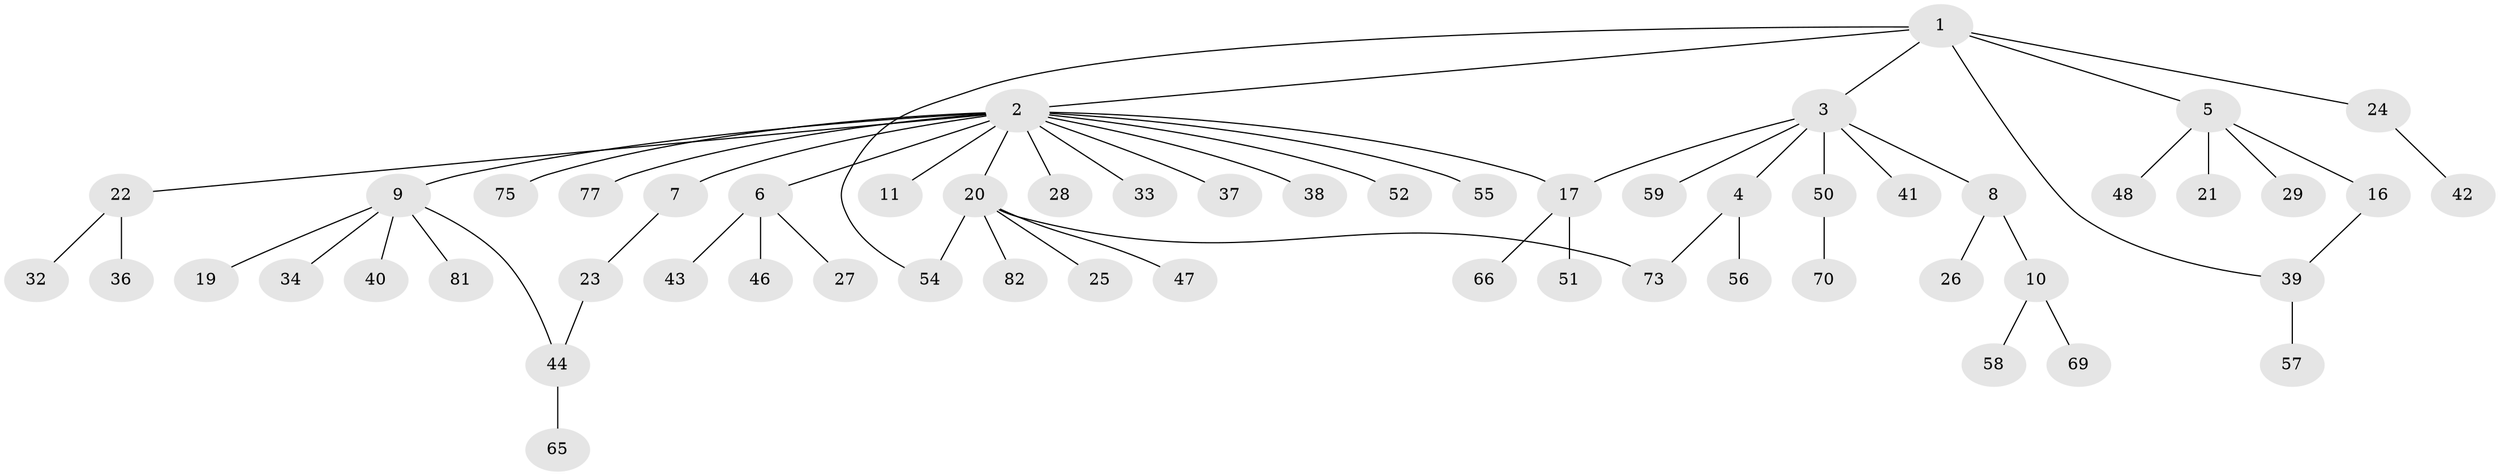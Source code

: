 // original degree distribution, {7: 0.024390243902439025, 17: 0.012195121951219513, 8: 0.012195121951219513, 4: 0.08536585365853659, 3: 0.07317073170731707, 2: 0.21951219512195122, 1: 0.5609756097560976, 5: 0.012195121951219513}
// Generated by graph-tools (version 1.1) at 2025/41/03/06/25 10:41:47]
// undirected, 57 vertices, 61 edges
graph export_dot {
graph [start="1"]
  node [color=gray90,style=filled];
  1 [super="+64"];
  2 [super="+71"];
  3 [super="+18"];
  4 [super="+74"];
  5 [super="+15"];
  6 [super="+13"];
  7;
  8 [super="+12"];
  9 [super="+35"];
  10 [super="+14"];
  11;
  16 [super="+72"];
  17 [super="+31"];
  19;
  20 [super="+63"];
  21;
  22 [super="+79"];
  23 [super="+30"];
  24 [super="+53"];
  25 [super="+49"];
  26;
  27;
  28;
  29;
  32;
  33;
  34 [super="+78"];
  36;
  37;
  38;
  39 [super="+62"];
  40;
  41;
  42;
  43;
  44 [super="+45"];
  46;
  47 [super="+61"];
  48;
  50 [super="+68"];
  51 [super="+67"];
  52 [super="+60"];
  54;
  55;
  56 [super="+80"];
  57;
  58;
  59;
  65;
  66;
  69;
  70;
  73 [super="+76"];
  75;
  77;
  81;
  82;
  1 -- 2;
  1 -- 3;
  1 -- 5;
  1 -- 24;
  1 -- 39;
  1 -- 54;
  2 -- 6;
  2 -- 7;
  2 -- 9;
  2 -- 11;
  2 -- 17;
  2 -- 20;
  2 -- 22;
  2 -- 28;
  2 -- 33;
  2 -- 37;
  2 -- 38;
  2 -- 52;
  2 -- 55;
  2 -- 75;
  2 -- 77;
  3 -- 4;
  3 -- 8;
  3 -- 17;
  3 -- 41;
  3 -- 50;
  3 -- 59;
  4 -- 56;
  4 -- 73;
  5 -- 29;
  5 -- 16;
  5 -- 48;
  5 -- 21;
  6 -- 27;
  6 -- 46;
  6 -- 43;
  7 -- 23;
  8 -- 10;
  8 -- 26;
  9 -- 19;
  9 -- 34;
  9 -- 40;
  9 -- 44;
  9 -- 81;
  10 -- 69;
  10 -- 58;
  16 -- 39;
  17 -- 66;
  17 -- 51;
  20 -- 25;
  20 -- 47;
  20 -- 82;
  20 -- 73;
  20 -- 54;
  22 -- 32;
  22 -- 36;
  23 -- 44;
  24 -- 42;
  39 -- 57;
  44 -- 65;
  50 -- 70;
}
